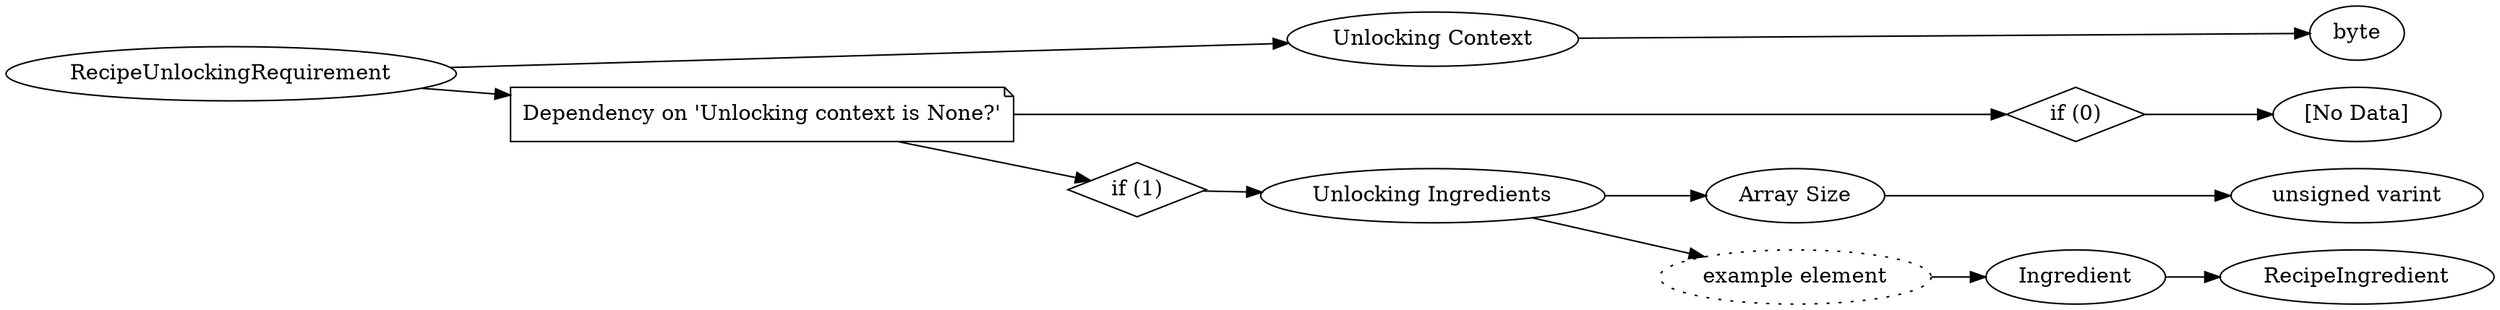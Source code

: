 digraph "RecipeUnlockingRequirement" {
rankdir = LR
54
54 -> 55
55 -> 56
54 -> 57
57 -> 58
58 -> 59
57 -> 60
60 -> 61
61 -> 62
62 -> 63
61 -> 64
64 -> 65
65 -> 66

54 [label="RecipeUnlockingRequirement",comment="name: \"RecipeUnlockingRequirement\", typeName: \"\", id: 54, branchId: 0, recurseId: -1, attributes: 0, notes: \"\""];
55 [label="Unlocking Context",comment="name: \"Unlocking Context\", typeName: \"\", id: 55, branchId: 0, recurseId: -1, attributes: 0, notes: \"\""];
56 [label="byte",comment="name: \"byte\", typeName: \"\", id: 56, branchId: 0, recurseId: -1, attributes: 512, notes: \"\""];
57 [label="Dependency on 'Unlocking context is None?'",shape=note,comment="name: \"Dependency on 'Unlocking context is None?'\", typeName: \"\", id: 57, branchId: 0, recurseId: -1, attributes: 2, notes: \"\""];
58 [label="if (0)",shape=diamond,comment="name: \"if (0)\", typeName: \"\", id: 58, branchId: 0, recurseId: -1, attributes: 4, notes: \"\""];
59 [label="[No Data]",comment="name: \"[No Data]\", typeName: \"\", id: 59, branchId: 0, recurseId: -1, attributes: 512, notes: \"\""];
60 [label="if (1)",shape=diamond,comment="name: \"if (1)\", typeName: \"\", id: 60, branchId: 1, recurseId: -1, attributes: 4, notes: \"\""];
61 [label="Unlocking Ingredients",comment="name: \"Unlocking Ingredients\", typeName: \"\", id: 61, branchId: 0, recurseId: -1, attributes: 8, notes: \"\""];
62 [label="Array Size",comment="name: \"Array Size\", typeName: \"\", id: 62, branchId: 0, recurseId: -1, attributes: 0, notes: \"\""];
63 [label="unsigned varint",comment="name: \"unsigned varint\", typeName: \"\", id: 63, branchId: 0, recurseId: -1, attributes: 512, notes: \"\""];
64 [label="example element",style=dotted,comment="name: \"example element\", typeName: \"\", id: 64, branchId: 0, recurseId: -1, attributes: 16, notes: \"\""];
65 [label="Ingredient",comment="name: \"Ingredient\", typeName: \"RecipeIngredient\", id: 65, branchId: 0, recurseId: -1, attributes: 256, notes: \"\""];
66 [label="RecipeIngredient",comment="name: \"RecipeIngredient\", typeName: \"\", id: 66, branchId: 0, recurseId: -1, attributes: 512, notes: \"\""];
{ rank = max;56;59;63;66}

}
